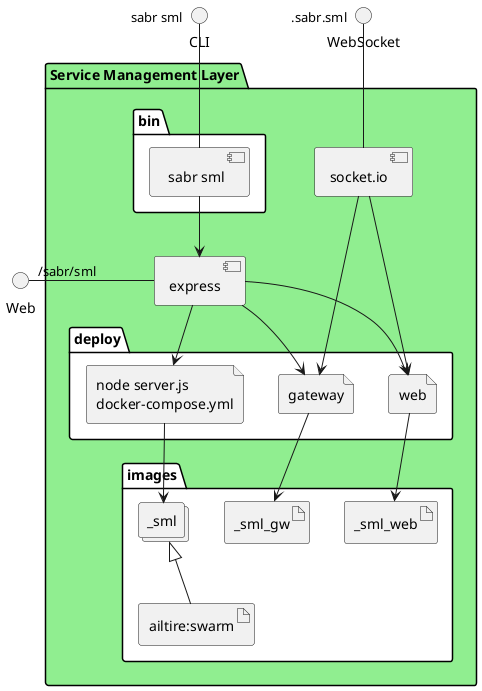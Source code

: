 @startuml
  interface CLI
  interface Web
  interface WebSocket
package "Service Management Layer" #lightgreen {
  component express as REST
  component socket.io as socket
  folder bin #ffffff {
    component " sabr sml" as binName
  }
  binName --> REST

  folder deploy #ffffff {
      file "node server.js\ndocker-compose.yml" as _sml_container
      REST --> _sml_container

  
    file "web" as web_container
    REST --> web_container
    socket ---> web_container
  
    file "gateway" as gateway_container
    REST --> gateway_container
    socket ---> gateway_container
  
  }
  folder images #ffffff {
    collections "_sml" as _smlimage
    artifact "ailtire:swarm" as ailtireswarm
    _smlimage <|-- ailtireswarm
    _sml_container --> _smlimage

  
      artifact _sml_web
      web_container --> _sml_web
    
      artifact _sml_gw
      gateway_container --> _sml_gw
    
  }
}
CLI " sabr sml" -- binName
Web "/sabr/sml" - REST
WebSocket ".sabr.sml" -- socket

@enduml
